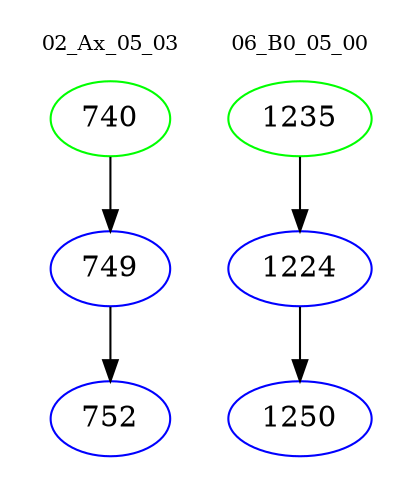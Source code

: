 digraph{
subgraph cluster_0 {
color = white
label = "02_Ax_05_03";
fontsize=10;
T0_740 [label="740", color="green"]
T0_740 -> T0_749 [color="black"]
T0_749 [label="749", color="blue"]
T0_749 -> T0_752 [color="black"]
T0_752 [label="752", color="blue"]
}
subgraph cluster_1 {
color = white
label = "06_B0_05_00";
fontsize=10;
T1_1235 [label="1235", color="green"]
T1_1235 -> T1_1224 [color="black"]
T1_1224 [label="1224", color="blue"]
T1_1224 -> T1_1250 [color="black"]
T1_1250 [label="1250", color="blue"]
}
}

